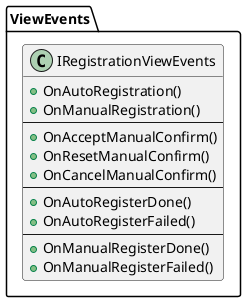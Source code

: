 @startuml IRegistrationViewEvents

package ViewEvents
{

class IRegistrationViewEvents
{
    +OnAutoRegistration()
    +OnManualRegistration()
    ---
    +OnAcceptManualConfirm()
    +OnResetManualConfirm()
    +OnCancelManualConfirm()
    ---
    +OnAutoRegisterDone()
    +OnAutoRegisterFailed()
    ---
    +OnManualRegisterDone()
    +OnManualRegisterFailed()
}

}

@enduml
